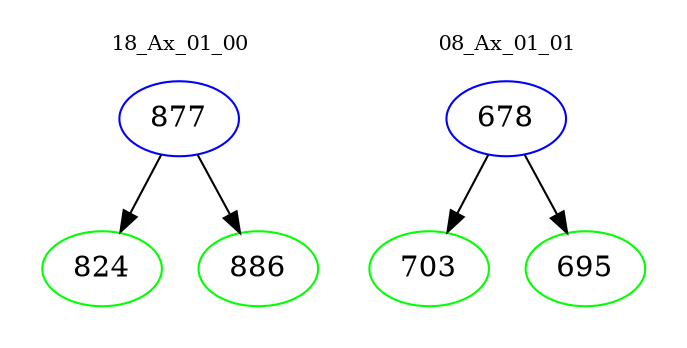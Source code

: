 digraph{
subgraph cluster_0 {
color = white
label = "18_Ax_01_00";
fontsize=10;
T0_877 [label="877", color="blue"]
T0_877 -> T0_824 [color="black"]
T0_824 [label="824", color="green"]
T0_877 -> T0_886 [color="black"]
T0_886 [label="886", color="green"]
}
subgraph cluster_1 {
color = white
label = "08_Ax_01_01";
fontsize=10;
T1_678 [label="678", color="blue"]
T1_678 -> T1_703 [color="black"]
T1_703 [label="703", color="green"]
T1_678 -> T1_695 [color="black"]
T1_695 [label="695", color="green"]
}
}
